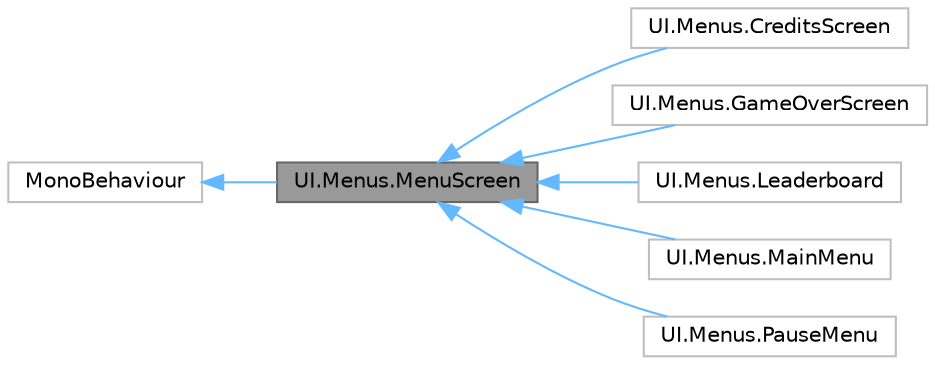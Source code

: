 digraph "UI.Menus.MenuScreen"
{
 // LATEX_PDF_SIZE
  bgcolor="transparent";
  edge [fontname=Helvetica,fontsize=10,labelfontname=Helvetica,labelfontsize=10];
  node [fontname=Helvetica,fontsize=10,shape=box,height=0.2,width=0.4];
  rankdir="LR";
  Node1 [id="Node000001",label="UI.Menus.MenuScreen",height=0.2,width=0.4,color="gray40", fillcolor="grey60", style="filled", fontcolor="black",tooltip=" "];
  Node2 -> Node1 [id="edge1_Node000001_Node000002",dir="back",color="steelblue1",style="solid",tooltip=" "];
  Node2 [id="Node000002",label="MonoBehaviour",height=0.2,width=0.4,color="grey75", fillcolor="white", style="filled",tooltip=" "];
  Node1 -> Node3 [id="edge2_Node000001_Node000003",dir="back",color="steelblue1",style="solid",tooltip=" "];
  Node3 [id="Node000003",label="UI.Menus.CreditsScreen",height=0.2,width=0.4,color="grey75", fillcolor="white", style="filled",URL="$class_u_i_1_1_menus_1_1_credits_screen.html",tooltip=" "];
  Node1 -> Node4 [id="edge3_Node000001_Node000004",dir="back",color="steelblue1",style="solid",tooltip=" "];
  Node4 [id="Node000004",label="UI.Menus.GameOverScreen",height=0.2,width=0.4,color="grey75", fillcolor="white", style="filled",URL="$class_u_i_1_1_menus_1_1_game_over_screen.html",tooltip=" "];
  Node1 -> Node5 [id="edge4_Node000001_Node000005",dir="back",color="steelblue1",style="solid",tooltip=" "];
  Node5 [id="Node000005",label="UI.Menus.Leaderboard",height=0.2,width=0.4,color="grey75", fillcolor="white", style="filled",URL="$class_u_i_1_1_menus_1_1_leaderboard.html",tooltip=" "];
  Node1 -> Node6 [id="edge5_Node000001_Node000006",dir="back",color="steelblue1",style="solid",tooltip=" "];
  Node6 [id="Node000006",label="UI.Menus.MainMenu",height=0.2,width=0.4,color="grey75", fillcolor="white", style="filled",URL="$class_u_i_1_1_menus_1_1_main_menu.html",tooltip=" "];
  Node1 -> Node7 [id="edge6_Node000001_Node000007",dir="back",color="steelblue1",style="solid",tooltip=" "];
  Node7 [id="Node000007",label="UI.Menus.PauseMenu",height=0.2,width=0.4,color="grey75", fillcolor="white", style="filled",URL="$class_u_i_1_1_menus_1_1_pause_menu.html",tooltip=" "];
}
